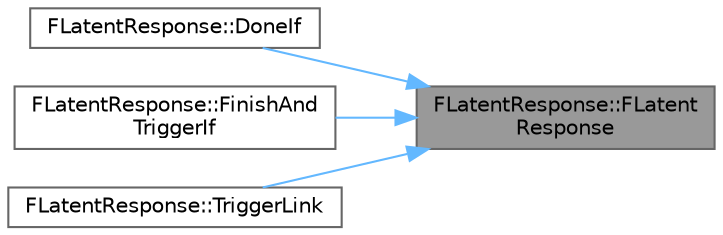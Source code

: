 digraph "FLatentResponse::FLatentResponse"
{
 // INTERACTIVE_SVG=YES
 // LATEX_PDF_SIZE
  bgcolor="transparent";
  edge [fontname=Helvetica,fontsize=10,labelfontname=Helvetica,labelfontsize=10];
  node [fontname=Helvetica,fontsize=10,shape=box,height=0.2,width=0.4];
  rankdir="RL";
  Node1 [id="Node000001",label="FLatentResponse::FLatent\lResponse",height=0.2,width=0.4,color="gray40", fillcolor="grey60", style="filled", fontcolor="black",tooltip=" "];
  Node1 -> Node2 [id="edge1_Node000001_Node000002",dir="back",color="steelblue1",style="solid",tooltip=" "];
  Node2 [id="Node000002",label="FLatentResponse::DoneIf",height=0.2,width=0.4,color="grey40", fillcolor="white", style="filled",URL="$dd/d0d/structFLatentResponse.html#a1c92bb47d2899d57e4e4fb4596afd1bd",tooltip=" "];
  Node1 -> Node3 [id="edge2_Node000001_Node000003",dir="back",color="steelblue1",style="solid",tooltip=" "];
  Node3 [id="Node000003",label="FLatentResponse::FinishAnd\lTriggerIf",height=0.2,width=0.4,color="grey40", fillcolor="white", style="filled",URL="$dd/d0d/structFLatentResponse.html#a210994f709a2e7304a02b515f1942c34",tooltip=" "];
  Node1 -> Node4 [id="edge3_Node000001_Node000004",dir="back",color="steelblue1",style="solid",tooltip=" "];
  Node4 [id="Node000004",label="FLatentResponse::TriggerLink",height=0.2,width=0.4,color="grey40", fillcolor="white", style="filled",URL="$dd/d0d/structFLatentResponse.html#a198d6cf8906e9f2a4fbadd58f8968279",tooltip=" "];
}

